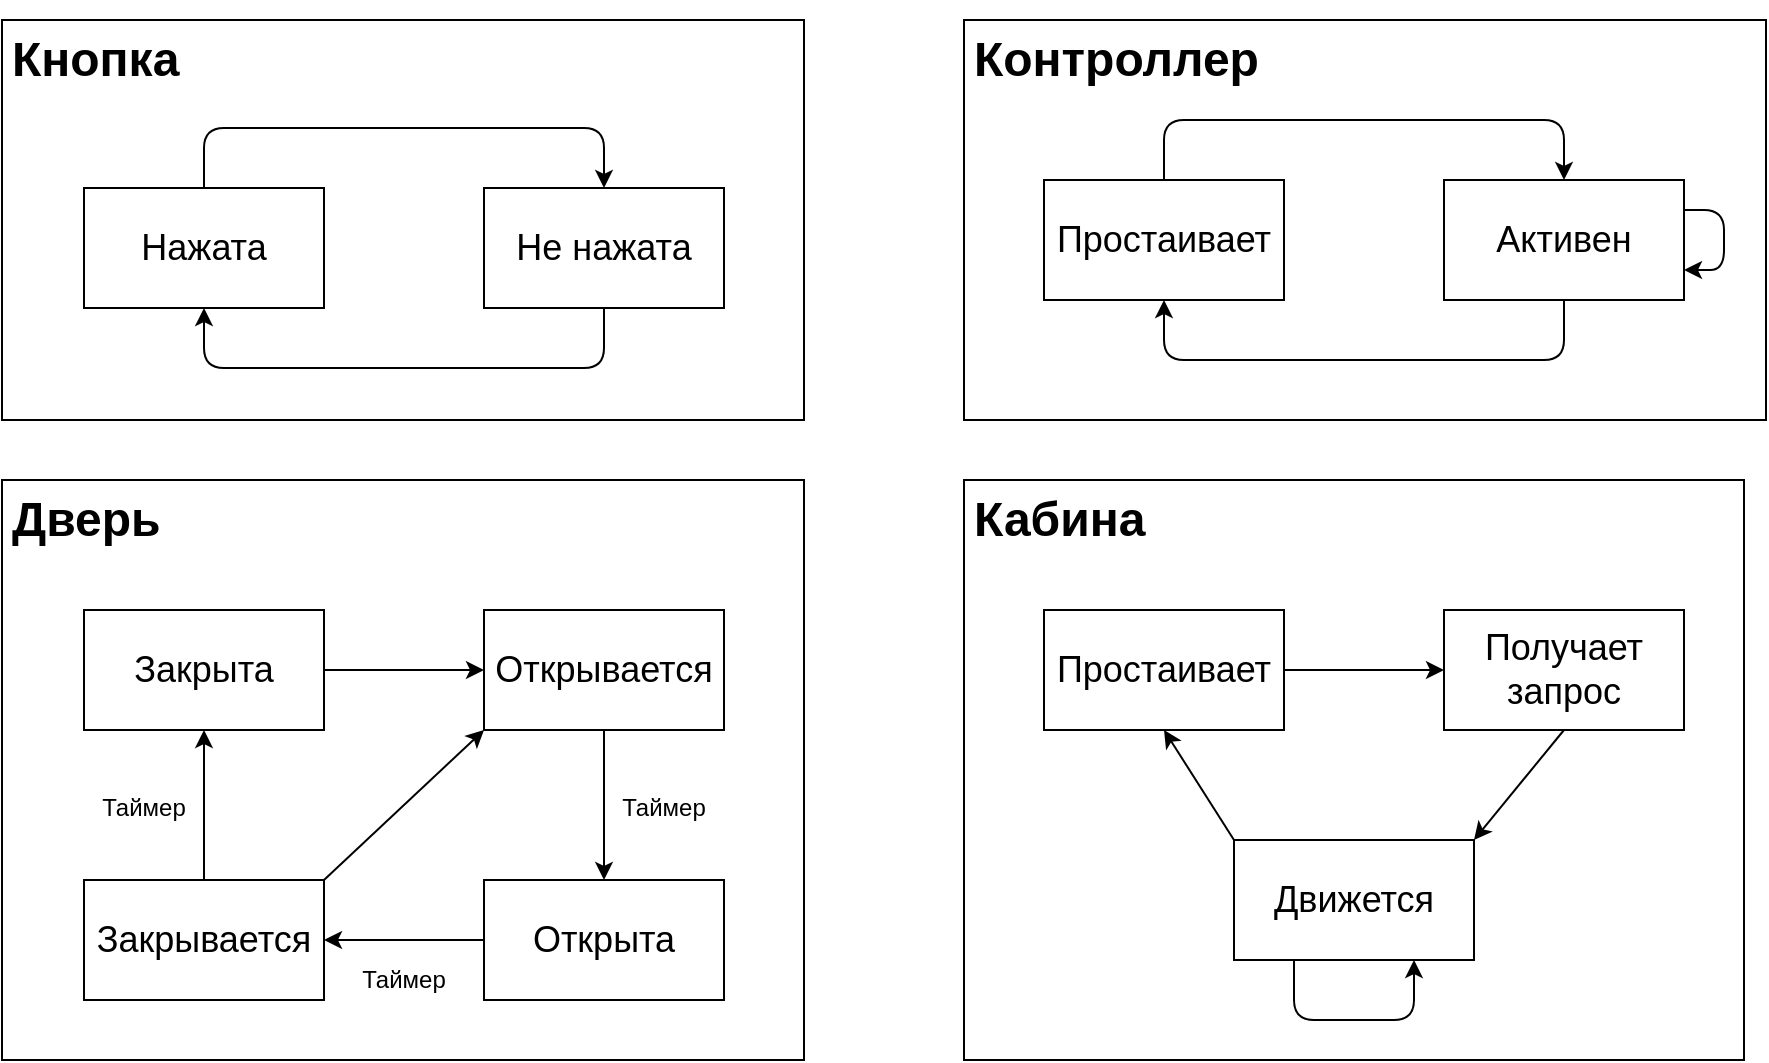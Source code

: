 <mxfile version="14.7.4" type="device"><diagram id="xFlT8NAsIanwGGdpNM8l" name="lab04"><mxGraphModel dx="1028" dy="621" grid="1" gridSize="10" guides="1" tooltips="1" connect="1" arrows="1" fold="1" page="1" pageScale="1" pageWidth="827" pageHeight="1169" math="0" shadow="0"><root><mxCell id="0"/><mxCell id="1" parent="0"/><mxCell id="le_DG5Yiv7jqSoa_EhsO-5" value="" style="rounded=0;whiteSpace=wrap;html=1;fillColor=none;" vertex="1" parent="1"><mxGeometry x="39" y="40" width="401" height="200" as="geometry"/></mxCell><mxCell id="le_DG5Yiv7jqSoa_EhsO-6" value="&lt;h1&gt;Кнопка&lt;/h1&gt;" style="text;html=1;strokeColor=none;fillColor=none;spacing=5;spacingTop=-20;whiteSpace=wrap;overflow=hidden;rounded=0;" vertex="1" parent="1"><mxGeometry x="39" y="40" width="100" height="40" as="geometry"/></mxCell><mxCell id="le_DG5Yiv7jqSoa_EhsO-7" value="&lt;font style=&quot;font-size: 18px&quot;&gt;Нажата&lt;/font&gt;" style="rounded=0;whiteSpace=wrap;html=1;" vertex="1" parent="1"><mxGeometry x="80" y="124" width="120" height="60" as="geometry"/></mxCell><mxCell id="le_DG5Yiv7jqSoa_EhsO-8" value="&lt;font style=&quot;font-size: 18px&quot;&gt;Не нажата&lt;/font&gt;" style="rounded=0;whiteSpace=wrap;html=1;" vertex="1" parent="1"><mxGeometry x="280" y="124" width="120" height="60" as="geometry"/></mxCell><mxCell id="le_DG5Yiv7jqSoa_EhsO-9" value="" style="endArrow=classic;html=1;edgeStyle=orthogonalEdgeStyle;exitX=0.5;exitY=0;exitDx=0;exitDy=0;entryX=0.5;entryY=0;entryDx=0;entryDy=0;" edge="1" parent="1" source="le_DG5Yiv7jqSoa_EhsO-7" target="le_DG5Yiv7jqSoa_EhsO-8"><mxGeometry width="50" height="50" relative="1" as="geometry"><mxPoint x="209.5" y="114" as="sourcePoint"/><mxPoint x="259.5" y="64" as="targetPoint"/><Array as="points"><mxPoint x="140" y="94"/><mxPoint x="340" y="94"/></Array></mxGeometry></mxCell><mxCell id="le_DG5Yiv7jqSoa_EhsO-10" value="" style="endArrow=classic;html=1;edgeStyle=orthogonalEdgeStyle;entryX=0.5;entryY=1;entryDx=0;entryDy=0;exitX=0.5;exitY=1;exitDx=0;exitDy=0;" edge="1" parent="1" source="le_DG5Yiv7jqSoa_EhsO-8" target="le_DG5Yiv7jqSoa_EhsO-7"><mxGeometry width="50" height="50" relative="1" as="geometry"><mxPoint x="190" y="294" as="sourcePoint"/><mxPoint x="330" y="314" as="targetPoint"/><Array as="points"><mxPoint x="340" y="214"/><mxPoint x="140" y="214"/></Array></mxGeometry></mxCell><mxCell id="le_DG5Yiv7jqSoa_EhsO-13" value="" style="rounded=0;whiteSpace=wrap;html=1;fillColor=none;" vertex="1" parent="1"><mxGeometry x="520" y="40" width="401" height="200" as="geometry"/></mxCell><mxCell id="le_DG5Yiv7jqSoa_EhsO-14" value="" style="rounded=0;whiteSpace=wrap;html=1;fillColor=none;" vertex="1" parent="1"><mxGeometry x="39" y="270" width="401" height="290" as="geometry"/></mxCell><mxCell id="le_DG5Yiv7jqSoa_EhsO-15" value="" style="rounded=0;whiteSpace=wrap;html=1;fillColor=none;" vertex="1" parent="1"><mxGeometry x="520" y="270" width="390" height="290" as="geometry"/></mxCell><mxCell id="le_DG5Yiv7jqSoa_EhsO-16" value="&lt;h1&gt;Контроллер&lt;/h1&gt;" style="text;html=1;strokeColor=none;fillColor=none;spacing=5;spacingTop=-20;whiteSpace=wrap;overflow=hidden;rounded=0;" vertex="1" parent="1"><mxGeometry x="520" y="40" width="160" height="40" as="geometry"/></mxCell><mxCell id="le_DG5Yiv7jqSoa_EhsO-17" value="&lt;h1&gt;Дверь&lt;/h1&gt;" style="text;html=1;strokeColor=none;fillColor=none;spacing=5;spacingTop=-20;whiteSpace=wrap;overflow=hidden;rounded=0;" vertex="1" parent="1"><mxGeometry x="39" y="270" width="100" height="40" as="geometry"/></mxCell><mxCell id="le_DG5Yiv7jqSoa_EhsO-18" value="&lt;h1&gt;Кабина&lt;/h1&gt;" style="text;html=1;strokeColor=none;fillColor=none;spacing=5;spacingTop=-20;whiteSpace=wrap;overflow=hidden;rounded=0;" vertex="1" parent="1"><mxGeometry x="520" y="270" width="100" height="40" as="geometry"/></mxCell><mxCell id="le_DG5Yiv7jqSoa_EhsO-20" value="&lt;span style=&quot;font-size: 18px&quot;&gt;Простаивает&lt;/span&gt;" style="rounded=0;whiteSpace=wrap;html=1;" vertex="1" parent="1"><mxGeometry x="560" y="120" width="120" height="60" as="geometry"/></mxCell><mxCell id="le_DG5Yiv7jqSoa_EhsO-21" value="&lt;font style=&quot;font-size: 18px&quot;&gt;Активен&lt;/font&gt;" style="rounded=0;whiteSpace=wrap;html=1;" vertex="1" parent="1"><mxGeometry x="760" y="120" width="120" height="60" as="geometry"/></mxCell><mxCell id="le_DG5Yiv7jqSoa_EhsO-22" value="" style="endArrow=classic;html=1;edgeStyle=orthogonalEdgeStyle;exitX=0.5;exitY=0;exitDx=0;exitDy=0;entryX=0.5;entryY=0;entryDx=0;entryDy=0;" edge="1" parent="1" source="le_DG5Yiv7jqSoa_EhsO-20" target="le_DG5Yiv7jqSoa_EhsO-21"><mxGeometry width="50" height="50" relative="1" as="geometry"><mxPoint x="620" y="110" as="sourcePoint"/><mxPoint x="820" y="110" as="targetPoint"/><Array as="points"><mxPoint x="620" y="90"/><mxPoint x="820" y="90"/></Array></mxGeometry></mxCell><mxCell id="le_DG5Yiv7jqSoa_EhsO-25" value="" style="endArrow=classic;html=1;edgeStyle=orthogonalEdgeStyle;exitX=0.5;exitY=1;exitDx=0;exitDy=0;entryX=0.5;entryY=1;entryDx=0;entryDy=0;" edge="1" parent="1" source="le_DG5Yiv7jqSoa_EhsO-21" target="le_DG5Yiv7jqSoa_EhsO-20"><mxGeometry width="50" height="50" relative="1" as="geometry"><mxPoint x="610" y="230" as="sourcePoint"/><mxPoint x="810" y="230" as="targetPoint"/><Array as="points"><mxPoint x="820" y="210"/><mxPoint x="620" y="210"/></Array></mxGeometry></mxCell><mxCell id="le_DG5Yiv7jqSoa_EhsO-26" value="" style="endArrow=classic;html=1;edgeStyle=orthogonalEdgeStyle;exitX=1;exitY=0.25;exitDx=0;exitDy=0;entryX=1;entryY=0.75;entryDx=0;entryDy=0;" edge="1" parent="1" source="le_DG5Yiv7jqSoa_EhsO-21" target="le_DG5Yiv7jqSoa_EhsO-21"><mxGeometry width="50" height="50" relative="1" as="geometry"><mxPoint x="630" y="130" as="sourcePoint"/><mxPoint x="830" y="130" as="targetPoint"/><Array as="points"><mxPoint x="900" y="135"/><mxPoint x="900" y="165"/></Array></mxGeometry></mxCell><mxCell id="le_DG5Yiv7jqSoa_EhsO-27" value="&lt;font style=&quot;font-size: 18px&quot;&gt;Закрыта&lt;/font&gt;" style="rounded=0;whiteSpace=wrap;html=1;" vertex="1" parent="1"><mxGeometry x="80" y="335" width="120" height="60" as="geometry"/></mxCell><mxCell id="le_DG5Yiv7jqSoa_EhsO-28" value="&lt;font style=&quot;font-size: 18px&quot;&gt;Открывается&lt;/font&gt;" style="rounded=0;whiteSpace=wrap;html=1;" vertex="1" parent="1"><mxGeometry x="280" y="335" width="120" height="60" as="geometry"/></mxCell><mxCell id="le_DG5Yiv7jqSoa_EhsO-29" value="&lt;font style=&quot;font-size: 18px&quot;&gt;Закрывается&lt;/font&gt;" style="rounded=0;whiteSpace=wrap;html=1;" vertex="1" parent="1"><mxGeometry x="80" y="470" width="120" height="60" as="geometry"/></mxCell><mxCell id="le_DG5Yiv7jqSoa_EhsO-30" value="&lt;font style=&quot;font-size: 18px&quot;&gt;Открыта&lt;/font&gt;" style="rounded=0;whiteSpace=wrap;html=1;" vertex="1" parent="1"><mxGeometry x="280" y="470" width="120" height="60" as="geometry"/></mxCell><mxCell id="le_DG5Yiv7jqSoa_EhsO-31" value="" style="endArrow=classic;html=1;exitX=1;exitY=0.5;exitDx=0;exitDy=0;entryX=0;entryY=0.5;entryDx=0;entryDy=0;" edge="1" parent="1" source="le_DG5Yiv7jqSoa_EhsO-27" target="le_DG5Yiv7jqSoa_EhsO-28"><mxGeometry width="50" height="50" relative="1" as="geometry"><mxPoint x="214.5" y="360" as="sourcePoint"/><mxPoint x="264.5" y="310" as="targetPoint"/></mxGeometry></mxCell><mxCell id="le_DG5Yiv7jqSoa_EhsO-32" value="" style="endArrow=classic;html=1;exitX=0;exitY=0.5;exitDx=0;exitDy=0;entryX=1;entryY=0.5;entryDx=0;entryDy=0;" edge="1" parent="1" source="le_DG5Yiv7jqSoa_EhsO-30" target="le_DG5Yiv7jqSoa_EhsO-29"><mxGeometry width="50" height="50" relative="1" as="geometry"><mxPoint x="290" y="450" as="sourcePoint"/><mxPoint x="210" y="450" as="targetPoint"/></mxGeometry></mxCell><mxCell id="le_DG5Yiv7jqSoa_EhsO-33" value="" style="endArrow=classic;html=1;exitX=0.5;exitY=1;exitDx=0;exitDy=0;entryX=0.5;entryY=0;entryDx=0;entryDy=0;" edge="1" parent="1" source="le_DG5Yiv7jqSoa_EhsO-28" target="le_DG5Yiv7jqSoa_EhsO-30"><mxGeometry width="50" height="50" relative="1" as="geometry"><mxPoint x="279.5" y="440" as="sourcePoint"/><mxPoint x="199.5" y="440" as="targetPoint"/></mxGeometry></mxCell><mxCell id="le_DG5Yiv7jqSoa_EhsO-34" value="" style="endArrow=classic;html=1;exitX=0.5;exitY=0;exitDx=0;exitDy=0;entryX=0.5;entryY=1;entryDx=0;entryDy=0;" edge="1" parent="1" source="le_DG5Yiv7jqSoa_EhsO-29" target="le_DG5Yiv7jqSoa_EhsO-27"><mxGeometry width="50" height="50" relative="1" as="geometry"><mxPoint x="230" y="395" as="sourcePoint"/><mxPoint x="230" y="470" as="targetPoint"/></mxGeometry></mxCell><mxCell id="le_DG5Yiv7jqSoa_EhsO-36" value="Таймер" style="text;html=1;strokeColor=none;fillColor=none;align=center;verticalAlign=middle;whiteSpace=wrap;rounded=0;" vertex="1" parent="1"><mxGeometry x="90" y="424" width="40" height="20" as="geometry"/></mxCell><mxCell id="le_DG5Yiv7jqSoa_EhsO-37" value="Таймер" style="text;html=1;strokeColor=none;fillColor=none;align=center;verticalAlign=middle;whiteSpace=wrap;rounded=0;" vertex="1" parent="1"><mxGeometry x="350" y="424" width="40" height="20" as="geometry"/></mxCell><mxCell id="le_DG5Yiv7jqSoa_EhsO-38" value="Таймер" style="text;html=1;strokeColor=none;fillColor=none;align=center;verticalAlign=middle;whiteSpace=wrap;rounded=0;" vertex="1" parent="1"><mxGeometry x="219.5" y="510" width="40" height="20" as="geometry"/></mxCell><mxCell id="le_DG5Yiv7jqSoa_EhsO-39" value="&lt;font style=&quot;font-size: 18px&quot;&gt;Простаивает&lt;/font&gt;" style="rounded=0;whiteSpace=wrap;html=1;fillColor=#ffffff;" vertex="1" parent="1"><mxGeometry x="560" y="335" width="120" height="60" as="geometry"/></mxCell><mxCell id="le_DG5Yiv7jqSoa_EhsO-40" value="&lt;font style=&quot;font-size: 18px&quot;&gt;Получает запрос&lt;/font&gt;" style="rounded=0;whiteSpace=wrap;html=1;fillColor=#ffffff;" vertex="1" parent="1"><mxGeometry x="760" y="335" width="120" height="60" as="geometry"/></mxCell><mxCell id="le_DG5Yiv7jqSoa_EhsO-41" value="&lt;font style=&quot;font-size: 18px&quot;&gt;Движется&lt;/font&gt;" style="rounded=0;whiteSpace=wrap;html=1;fillColor=#ffffff;" vertex="1" parent="1"><mxGeometry x="655" y="450" width="120" height="60" as="geometry"/></mxCell><mxCell id="le_DG5Yiv7jqSoa_EhsO-42" value="" style="endArrow=classic;html=1;exitX=1;exitY=0.5;exitDx=0;exitDy=0;entryX=0;entryY=0.5;entryDx=0;entryDy=0;" edge="1" parent="1" source="le_DG5Yiv7jqSoa_EhsO-39" target="le_DG5Yiv7jqSoa_EhsO-40"><mxGeometry width="50" height="50" relative="1" as="geometry"><mxPoint x="540" y="420" as="sourcePoint"/><mxPoint x="590" y="370" as="targetPoint"/></mxGeometry></mxCell><mxCell id="le_DG5Yiv7jqSoa_EhsO-43" value="" style="endArrow=classic;html=1;entryX=1;entryY=0;entryDx=0;entryDy=0;exitX=0.5;exitY=1;exitDx=0;exitDy=0;" edge="1" parent="1" source="le_DG5Yiv7jqSoa_EhsO-40" target="le_DG5Yiv7jqSoa_EhsO-41"><mxGeometry width="50" height="50" relative="1" as="geometry"><mxPoint x="800" y="470" as="sourcePoint"/><mxPoint x="850" y="420" as="targetPoint"/></mxGeometry></mxCell><mxCell id="le_DG5Yiv7jqSoa_EhsO-44" value="" style="endArrow=classic;html=1;entryX=0.5;entryY=1;entryDx=0;entryDy=0;exitX=0;exitY=0;exitDx=0;exitDy=0;" edge="1" parent="1" source="le_DG5Yiv7jqSoa_EhsO-41" target="le_DG5Yiv7jqSoa_EhsO-39"><mxGeometry width="50" height="50" relative="1" as="geometry"><mxPoint x="615" y="424" as="sourcePoint"/><mxPoint x="570" y="489" as="targetPoint"/></mxGeometry></mxCell><mxCell id="le_DG5Yiv7jqSoa_EhsO-45" value="" style="endArrow=classic;html=1;edgeStyle=orthogonalEdgeStyle;entryX=0.75;entryY=1;entryDx=0;entryDy=0;exitX=0.25;exitY=1;exitDx=0;exitDy=0;" edge="1" parent="1" source="le_DG5Yiv7jqSoa_EhsO-41" target="le_DG5Yiv7jqSoa_EhsO-41"><mxGeometry width="50" height="50" relative="1" as="geometry"><mxPoint x="560" y="515" as="sourcePoint"/><mxPoint x="610" y="465" as="targetPoint"/><Array as="points"><mxPoint x="685" y="540"/><mxPoint x="745" y="540"/></Array></mxGeometry></mxCell><mxCell id="le_DG5Yiv7jqSoa_EhsO-46" value="" style="endArrow=classic;html=1;exitX=1;exitY=0;exitDx=0;exitDy=0;entryX=0;entryY=1;entryDx=0;entryDy=0;" edge="1" parent="1" source="le_DG5Yiv7jqSoa_EhsO-29" target="le_DG5Yiv7jqSoa_EhsO-28"><mxGeometry width="50" height="50" relative="1" as="geometry"><mxPoint x="200" y="395" as="sourcePoint"/><mxPoint x="280" y="470" as="targetPoint"/></mxGeometry></mxCell></root></mxGraphModel></diagram></mxfile>